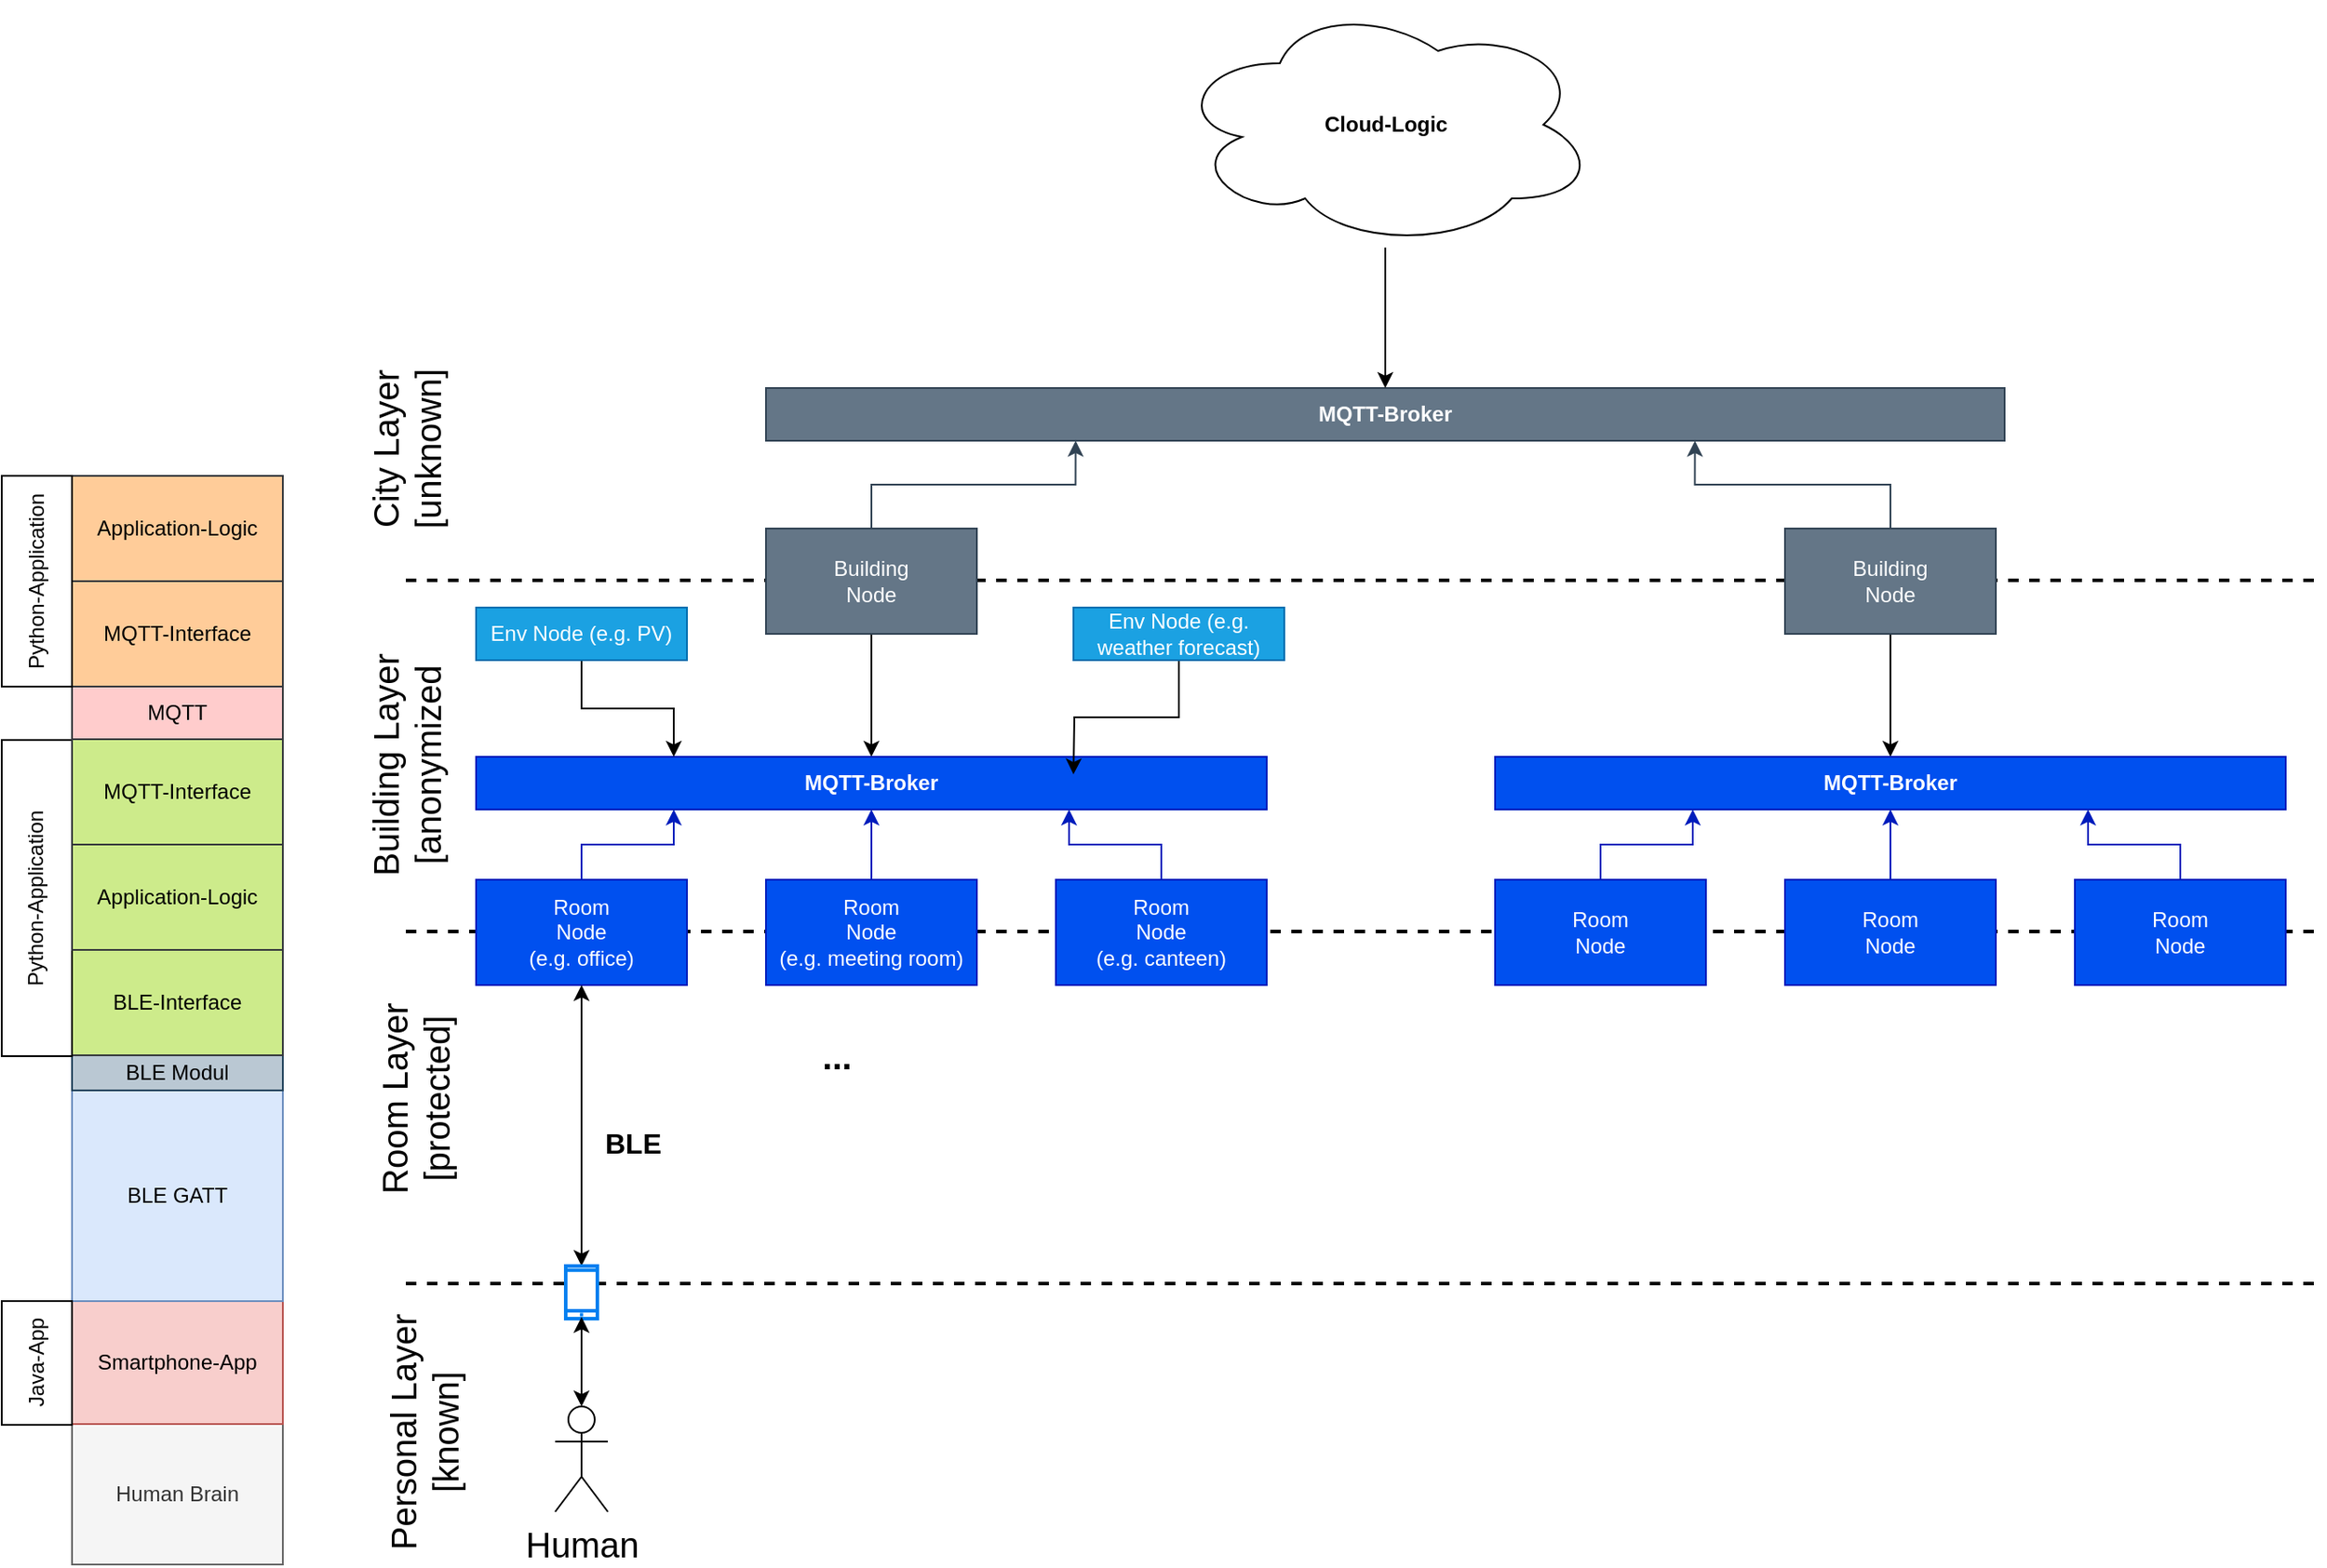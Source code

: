 <mxfile version="14.6.13" type="device"><diagram id="tAsTegHW2SCnjT2M3_fe" name="Seite-1"><mxGraphModel dx="2622" dy="1348" grid="1" gridSize="10" guides="1" tooltips="1" connect="1" arrows="1" fold="1" page="1" pageScale="1" pageWidth="800" pageHeight="300" math="0" shadow="0"><root><mxCell id="0"/><mxCell id="1" parent="0"/><mxCell id="oNeqMWuuo8e0waxfpAXG-1" value="" style="endArrow=none;html=1;fontSize=20;strokeWidth=2;dashed=1;rounded=0;fontFamily=Helvetica;" edge="1" parent="1"><mxGeometry width="50" height="50" relative="1" as="geometry"><mxPoint x="70" y="580" as="sourcePoint"/><mxPoint x="1160" y="580" as="targetPoint"/></mxGeometry></mxCell><mxCell id="oNeqMWuuo8e0waxfpAXG-2" value="" style="endArrow=none;html=1;fontSize=20;strokeWidth=2;dashed=1;rounded=0;fontFamily=Helvetica;" edge="1" parent="1"><mxGeometry width="50" height="50" relative="1" as="geometry"><mxPoint x="70" y="379.5" as="sourcePoint"/><mxPoint x="1160" y="379.5" as="targetPoint"/></mxGeometry></mxCell><mxCell id="oNeqMWuuo8e0waxfpAXG-3" value="" style="endArrow=none;html=1;fontSize=20;strokeWidth=2;dashed=1;rounded=0;fontFamily=Helvetica;" edge="1" parent="1"><mxGeometry width="50" height="50" relative="1" as="geometry"><mxPoint x="70" y="179.5" as="sourcePoint"/><mxPoint x="1160" y="179.5" as="targetPoint"/></mxGeometry></mxCell><mxCell id="oNeqMWuuo8e0waxfpAXG-4" style="edgeStyle=orthogonalEdgeStyle;rounded=0;orthogonalLoop=1;jettySize=auto;html=1;entryX=0.25;entryY=1;entryDx=0;entryDy=0;fillColor=#0050ef;strokeColor=#001DBC;fontFamily=Helvetica;" edge="1" parent="1" source="oNeqMWuuo8e0waxfpAXG-5" target="oNeqMWuuo8e0waxfpAXG-13"><mxGeometry relative="1" as="geometry"/></mxCell><mxCell id="oNeqMWuuo8e0waxfpAXG-5" value="&lt;div&gt;Room&lt;/div&gt;&lt;div&gt;Node&lt;br&gt;&lt;/div&gt;&lt;div&gt;(e.g. office)&lt;/div&gt;" style="rounded=0;whiteSpace=wrap;html=1;fillColor=#0050ef;fontColor=#ffffff;strokeColor=#001DBC;fontFamily=Helvetica;" vertex="1" parent="1"><mxGeometry x="110" y="350" width="120" height="60" as="geometry"/></mxCell><mxCell id="oNeqMWuuo8e0waxfpAXG-6" style="edgeStyle=orthogonalEdgeStyle;rounded=0;orthogonalLoop=1;jettySize=auto;html=1;exitX=0.5;exitY=0;exitDx=0;exitDy=0;entryX=0.5;entryY=1;entryDx=0;entryDy=0;fillColor=#0050ef;strokeColor=#001DBC;fontFamily=Helvetica;" edge="1" parent="1" source="oNeqMWuuo8e0waxfpAXG-7" target="oNeqMWuuo8e0waxfpAXG-13"><mxGeometry relative="1" as="geometry"/></mxCell><mxCell id="oNeqMWuuo8e0waxfpAXG-7" value="&lt;div&gt;Room&lt;/div&gt;&lt;div&gt;Node&lt;br&gt;&lt;/div&gt;&lt;div&gt;(e.g. meeting room)&lt;/div&gt;" style="rounded=0;whiteSpace=wrap;html=1;fillColor=#0050ef;fontColor=#ffffff;strokeColor=#001DBC;fontFamily=Helvetica;" vertex="1" parent="1"><mxGeometry x="275" y="350" width="120" height="60" as="geometry"/></mxCell><mxCell id="oNeqMWuuo8e0waxfpAXG-8" style="edgeStyle=orthogonalEdgeStyle;rounded=0;orthogonalLoop=1;jettySize=auto;html=1;exitX=0.5;exitY=0;exitDx=0;exitDy=0;entryX=0.75;entryY=1;entryDx=0;entryDy=0;fillColor=#0050ef;strokeColor=#001DBC;fontFamily=Helvetica;" edge="1" parent="1" source="oNeqMWuuo8e0waxfpAXG-9" target="oNeqMWuuo8e0waxfpAXG-13"><mxGeometry relative="1" as="geometry"/></mxCell><mxCell id="oNeqMWuuo8e0waxfpAXG-9" value="&lt;div&gt;Room&lt;/div&gt;&lt;div&gt;Node&lt;br&gt;&lt;/div&gt;&lt;div&gt;(e.g. canteen)&lt;/div&gt;" style="rounded=0;whiteSpace=wrap;html=1;fillColor=#0050ef;fontColor=#ffffff;strokeColor=#001DBC;fontFamily=Helvetica;" vertex="1" parent="1"><mxGeometry x="440" y="350" width="120" height="60" as="geometry"/></mxCell><mxCell id="oNeqMWuuo8e0waxfpAXG-10" style="edgeStyle=orthogonalEdgeStyle;rounded=0;orthogonalLoop=1;jettySize=auto;html=1;entryX=0.5;entryY=0;entryDx=0;entryDy=0;fontFamily=Helvetica;" edge="1" parent="1" source="oNeqMWuuo8e0waxfpAXG-12" target="oNeqMWuuo8e0waxfpAXG-13"><mxGeometry relative="1" as="geometry"/></mxCell><mxCell id="oNeqMWuuo8e0waxfpAXG-11" style="edgeStyle=orthogonalEdgeStyle;rounded=0;orthogonalLoop=1;jettySize=auto;html=1;entryX=0.25;entryY=1;entryDx=0;entryDy=0;fillColor=#647687;strokeColor=#314354;fontFamily=Helvetica;" edge="1" parent="1" source="oNeqMWuuo8e0waxfpAXG-12" target="oNeqMWuuo8e0waxfpAXG-24"><mxGeometry relative="1" as="geometry"/></mxCell><mxCell id="oNeqMWuuo8e0waxfpAXG-12" value="&lt;div&gt;Building &lt;br&gt;&lt;/div&gt;&lt;div&gt;Node&lt;/div&gt;" style="rounded=0;whiteSpace=wrap;html=1;fillColor=#647687;fontColor=#ffffff;strokeColor=#314354;fontFamily=Helvetica;" vertex="1" parent="1"><mxGeometry x="275" y="150" width="120" height="60" as="geometry"/></mxCell><mxCell id="oNeqMWuuo8e0waxfpAXG-13" value="MQTT-Broker" style="rounded=0;whiteSpace=wrap;html=1;fillColor=#0050ef;fontColor=#ffffff;strokeColor=#001DBC;fontStyle=1;fontFamily=Helvetica;" vertex="1" parent="1"><mxGeometry x="110" y="280" width="450" height="30" as="geometry"/></mxCell><mxCell id="oNeqMWuuo8e0waxfpAXG-14" style="edgeStyle=orthogonalEdgeStyle;rounded=0;orthogonalLoop=1;jettySize=auto;html=1;entryX=0.25;entryY=1;entryDx=0;entryDy=0;fillColor=#0050ef;strokeColor=#001DBC;fontFamily=Helvetica;" edge="1" parent="1" source="oNeqMWuuo8e0waxfpAXG-15" target="oNeqMWuuo8e0waxfpAXG-23"><mxGeometry relative="1" as="geometry"/></mxCell><mxCell id="oNeqMWuuo8e0waxfpAXG-15" value="&lt;div&gt;Room&lt;/div&gt;&lt;div&gt;Node&lt;br&gt;&lt;/div&gt;" style="rounded=0;whiteSpace=wrap;html=1;fillColor=#0050ef;fontColor=#ffffff;strokeColor=#001DBC;fontFamily=Helvetica;" vertex="1" parent="1"><mxGeometry x="690" y="350" width="120" height="60" as="geometry"/></mxCell><mxCell id="oNeqMWuuo8e0waxfpAXG-16" style="edgeStyle=orthogonalEdgeStyle;rounded=0;orthogonalLoop=1;jettySize=auto;html=1;exitX=0.5;exitY=0;exitDx=0;exitDy=0;entryX=0.5;entryY=1;entryDx=0;entryDy=0;fillColor=#0050ef;strokeColor=#001DBC;fontFamily=Helvetica;" edge="1" parent="1" source="oNeqMWuuo8e0waxfpAXG-17" target="oNeqMWuuo8e0waxfpAXG-23"><mxGeometry relative="1" as="geometry"/></mxCell><mxCell id="oNeqMWuuo8e0waxfpAXG-17" value="&lt;div&gt;Room&lt;/div&gt;&lt;div&gt;Node&lt;br&gt;&lt;/div&gt;" style="rounded=0;whiteSpace=wrap;html=1;fillColor=#0050ef;fontColor=#ffffff;strokeColor=#001DBC;fontFamily=Helvetica;" vertex="1" parent="1"><mxGeometry x="855" y="350" width="120" height="60" as="geometry"/></mxCell><mxCell id="oNeqMWuuo8e0waxfpAXG-18" style="edgeStyle=orthogonalEdgeStyle;rounded=0;orthogonalLoop=1;jettySize=auto;html=1;exitX=0.5;exitY=0;exitDx=0;exitDy=0;entryX=0.75;entryY=1;entryDx=0;entryDy=0;fillColor=#0050ef;strokeColor=#001DBC;fontFamily=Helvetica;" edge="1" parent="1" source="oNeqMWuuo8e0waxfpAXG-19" target="oNeqMWuuo8e0waxfpAXG-23"><mxGeometry relative="1" as="geometry"/></mxCell><mxCell id="oNeqMWuuo8e0waxfpAXG-19" value="&lt;div&gt;Room&lt;/div&gt;&lt;div&gt;Node&lt;br&gt;&lt;/div&gt;" style="rounded=0;whiteSpace=wrap;html=1;fillColor=#0050ef;fontColor=#ffffff;strokeColor=#001DBC;fontFamily=Helvetica;" vertex="1" parent="1"><mxGeometry x="1020" y="350" width="120" height="60" as="geometry"/></mxCell><mxCell id="oNeqMWuuo8e0waxfpAXG-20" style="edgeStyle=orthogonalEdgeStyle;rounded=0;orthogonalLoop=1;jettySize=auto;html=1;entryX=0.5;entryY=0;entryDx=0;entryDy=0;fontFamily=Helvetica;" edge="1" parent="1" source="oNeqMWuuo8e0waxfpAXG-22" target="oNeqMWuuo8e0waxfpAXG-23"><mxGeometry relative="1" as="geometry"/></mxCell><mxCell id="oNeqMWuuo8e0waxfpAXG-21" style="edgeStyle=orthogonalEdgeStyle;rounded=0;orthogonalLoop=1;jettySize=auto;html=1;entryX=0.75;entryY=1;entryDx=0;entryDy=0;fillColor=#647687;strokeColor=#314354;fontFamily=Helvetica;" edge="1" parent="1" source="oNeqMWuuo8e0waxfpAXG-22" target="oNeqMWuuo8e0waxfpAXG-24"><mxGeometry relative="1" as="geometry"/></mxCell><mxCell id="oNeqMWuuo8e0waxfpAXG-22" value="&lt;div&gt;Building &lt;br&gt;&lt;/div&gt;&lt;div&gt;Node&lt;/div&gt;" style="rounded=0;whiteSpace=wrap;html=1;fillColor=#647687;fontColor=#ffffff;strokeColor=#314354;fontFamily=Helvetica;" vertex="1" parent="1"><mxGeometry x="855" y="150" width="120" height="60" as="geometry"/></mxCell><mxCell id="oNeqMWuuo8e0waxfpAXG-23" value="MQTT-Broker" style="rounded=0;whiteSpace=wrap;html=1;fillColor=#0050ef;fontColor=#ffffff;strokeColor=#001DBC;fontStyle=1;fontFamily=Helvetica;" vertex="1" parent="1"><mxGeometry x="690" y="280" width="450" height="30" as="geometry"/></mxCell><mxCell id="oNeqMWuuo8e0waxfpAXG-24" value="MQTT-Broker" style="rounded=0;whiteSpace=wrap;html=1;fillColor=#647687;fontColor=#ffffff;strokeColor=#314354;fontStyle=1;fontFamily=Helvetica;" vertex="1" parent="1"><mxGeometry x="275" y="70" width="705" height="30" as="geometry"/></mxCell><mxCell id="oNeqMWuuo8e0waxfpAXG-25" style="edgeStyle=orthogonalEdgeStyle;rounded=0;orthogonalLoop=1;jettySize=auto;html=1;startArrow=classic;startFill=1;fontFamily=Helvetica;" edge="1" parent="1" source="oNeqMWuuo8e0waxfpAXG-26" target="oNeqMWuuo8e0waxfpAXG-5"><mxGeometry relative="1" as="geometry"/></mxCell><mxCell id="oNeqMWuuo8e0waxfpAXG-26" value="" style="html=1;verticalLabelPosition=bottom;align=center;labelBackgroundColor=#ffffff;verticalAlign=top;strokeWidth=2;strokeColor=#0080F0;shadow=0;dashed=0;shape=mxgraph.ios7.icons.smartphone;fontFamily=Helvetica;" vertex="1" parent="1"><mxGeometry x="161" y="570" width="18" height="30" as="geometry"/></mxCell><mxCell id="oNeqMWuuo8e0waxfpAXG-27" value="&lt;div style=&quot;font-size: 16px;&quot;&gt;BLE&lt;/div&gt;" style="text;html=1;align=center;verticalAlign=middle;resizable=0;points=[];autosize=1;strokeColor=none;fillColor=none;fontStyle=1;fontSize=16;fontFamily=Helvetica;" vertex="1" parent="1"><mxGeometry x="174" y="490" width="50" height="20" as="geometry"/></mxCell><mxCell id="oNeqMWuuo8e0waxfpAXG-28" value="..." style="text;html=1;align=center;verticalAlign=middle;resizable=0;points=[];autosize=1;strokeColor=none;fillColor=none;fontSize=20;fontStyle=1;fontFamily=Helvetica;" vertex="1" parent="1"><mxGeometry x="300" y="435" width="30" height="30" as="geometry"/></mxCell><mxCell id="oNeqMWuuo8e0waxfpAXG-29" value="&lt;div&gt;Building Layer&lt;/div&gt;&lt;div&gt;[anonymized&lt;br&gt;&lt;/div&gt;" style="text;html=1;align=center;verticalAlign=middle;resizable=0;points=[];autosize=1;strokeColor=none;fillColor=none;fontSize=20;rotation=-90;fontFamily=Helvetica;" vertex="1" parent="1"><mxGeometry y="260" width="140" height="50" as="geometry"/></mxCell><mxCell id="oNeqMWuuo8e0waxfpAXG-30" value="&lt;div&gt;City Layer&lt;/div&gt;&lt;div&gt;[unknown]&lt;br&gt;&lt;/div&gt;" style="text;html=1;align=center;verticalAlign=middle;resizable=0;points=[];autosize=1;strokeColor=none;fillColor=none;fontSize=20;rotation=-90;fontFamily=Helvetica;" vertex="1" parent="1"><mxGeometry x="15" y="80" width="110" height="50" as="geometry"/></mxCell><mxCell id="oNeqMWuuo8e0waxfpAXG-31" value="&lt;div&gt;Room Layer&lt;/div&gt;&lt;div&gt;[protected]&lt;br&gt;&lt;/div&gt;" style="text;html=1;align=center;verticalAlign=middle;resizable=0;points=[];autosize=1;strokeColor=none;fillColor=none;fontSize=20;rotation=-90;fontFamily=Helvetica;" vertex="1" parent="1"><mxGeometry x="15" y="450" width="120" height="50" as="geometry"/></mxCell><mxCell id="oNeqMWuuo8e0waxfpAXG-32" value="&lt;div&gt;Personal Layer&lt;/div&gt;&lt;div&gt;[known]&lt;br&gt;&lt;/div&gt;" style="text;html=1;align=center;verticalAlign=middle;resizable=0;points=[];autosize=1;strokeColor=none;fillColor=none;fontSize=20;rotation=-90;fontFamily=Helvetica;" vertex="1" parent="1"><mxGeometry x="5" y="640" width="150" height="50" as="geometry"/></mxCell><mxCell id="oNeqMWuuo8e0waxfpAXG-33" style="edgeStyle=orthogonalEdgeStyle;rounded=0;orthogonalLoop=1;jettySize=auto;html=1;entryX=0.5;entryY=0.967;entryDx=0;entryDy=0;entryPerimeter=0;fontSize=20;startArrow=classic;startFill=1;strokeWidth=1;fontFamily=Helvetica;" edge="1" parent="1" source="oNeqMWuuo8e0waxfpAXG-34" target="oNeqMWuuo8e0waxfpAXG-26"><mxGeometry relative="1" as="geometry"/></mxCell><mxCell id="oNeqMWuuo8e0waxfpAXG-34" value="&lt;div&gt;Human&lt;/div&gt;" style="shape=umlActor;verticalLabelPosition=bottom;verticalAlign=top;html=1;outlineConnect=0;fontSize=20;fontFamily=Helvetica;" vertex="1" parent="1"><mxGeometry x="155" y="650" width="30" height="60" as="geometry"/></mxCell><mxCell id="oNeqMWuuo8e0waxfpAXG-36" value="Human Brain" style="rounded=0;whiteSpace=wrap;html=1;fillColor=#f5f5f5;strokeColor=#666666;fontColor=#333333;" vertex="1" parent="1"><mxGeometry x="-120" y="660" width="120" height="80" as="geometry"/></mxCell><mxCell id="oNeqMWuuo8e0waxfpAXG-37" value="Smartphone-App" style="rounded=0;whiteSpace=wrap;html=1;fillColor=#f8cecc;strokeColor=#b85450;" vertex="1" parent="1"><mxGeometry x="-120" y="590" width="120" height="70" as="geometry"/></mxCell><mxCell id="oNeqMWuuo8e0waxfpAXG-38" value="BLE GATT" style="rounded=0;whiteSpace=wrap;html=1;fillColor=#dae8fc;strokeColor=#6c8ebf;" vertex="1" parent="1"><mxGeometry x="-120" y="470" width="120" height="120" as="geometry"/></mxCell><mxCell id="oNeqMWuuo8e0waxfpAXG-39" value="BLE Modul" style="rounded=0;whiteSpace=wrap;html=1;fillColor=#bac8d3;strokeColor=#23445d;" vertex="1" parent="1"><mxGeometry x="-120" y="450" width="120" height="20" as="geometry"/></mxCell><mxCell id="oNeqMWuuo8e0waxfpAXG-40" value="BLE-Interface" style="rounded=0;whiteSpace=wrap;html=1;fillColor=#cdeb8b;strokeColor=#36393d;" vertex="1" parent="1"><mxGeometry x="-120" y="390" width="120" height="60" as="geometry"/></mxCell><mxCell id="oNeqMWuuo8e0waxfpAXG-41" value="Python-Application" style="rounded=0;whiteSpace=wrap;html=1;textDirection=ltr;rotation=-90;" vertex="1" parent="1"><mxGeometry x="-230.04" y="340.46" width="180.07" height="40" as="geometry"/></mxCell><mxCell id="oNeqMWuuo8e0waxfpAXG-42" value="Application-Logic" style="rounded=0;whiteSpace=wrap;html=1;fillColor=#cdeb8b;strokeColor=#36393d;" vertex="1" parent="1"><mxGeometry x="-120" y="330" width="120" height="60" as="geometry"/></mxCell><mxCell id="oNeqMWuuo8e0waxfpAXG-43" value="MQTT-Interface" style="rounded=0;whiteSpace=wrap;html=1;fillColor=#cdeb8b;strokeColor=#36393d;" vertex="1" parent="1"><mxGeometry x="-120" y="270" width="120" height="60" as="geometry"/></mxCell><mxCell id="oNeqMWuuo8e0waxfpAXG-44" value="MQTT" style="rounded=0;whiteSpace=wrap;html=1;fillColor=#ffcccc;strokeColor=#36393d;" vertex="1" parent="1"><mxGeometry x="-120" y="240" width="120" height="30" as="geometry"/></mxCell><mxCell id="oNeqMWuuo8e0waxfpAXG-45" value="Java-App" style="rounded=0;whiteSpace=wrap;html=1;textDirection=ltr;rotation=-90;" vertex="1" parent="1"><mxGeometry x="-175.26" y="605.23" width="70.51" height="40" as="geometry"/></mxCell><mxCell id="oNeqMWuuo8e0waxfpAXG-46" value="MQTT-Interface" style="rounded=0;whiteSpace=wrap;html=1;fillColor=#ffcc99;strokeColor=#36393d;" vertex="1" parent="1"><mxGeometry x="-120" y="180" width="120" height="60" as="geometry"/></mxCell><mxCell id="oNeqMWuuo8e0waxfpAXG-47" value="Application-Logic" style="rounded=0;whiteSpace=wrap;html=1;fillColor=#ffcc99;strokeColor=#36393d;" vertex="1" parent="1"><mxGeometry x="-120" y="120" width="120" height="60" as="geometry"/></mxCell><mxCell id="oNeqMWuuo8e0waxfpAXG-48" value="Python-Application" style="rounded=0;whiteSpace=wrap;html=1;textDirection=ltr;rotation=-90;" vertex="1" parent="1"><mxGeometry x="-200.02" y="160.02" width="120.04" height="40" as="geometry"/></mxCell><mxCell id="oNeqMWuuo8e0waxfpAXG-50" style="edgeStyle=orthogonalEdgeStyle;rounded=0;orthogonalLoop=1;jettySize=auto;html=1;" edge="1" parent="1" source="oNeqMWuuo8e0waxfpAXG-49" target="oNeqMWuuo8e0waxfpAXG-24"><mxGeometry relative="1" as="geometry"/></mxCell><mxCell id="oNeqMWuuo8e0waxfpAXG-49" value="&lt;b&gt;Cloud-Logic&lt;/b&gt;" style="ellipse;shape=cloud;whiteSpace=wrap;html=1;" vertex="1" parent="1"><mxGeometry x="507.5" y="-150" width="240" height="140" as="geometry"/></mxCell><mxCell id="oNeqMWuuo8e0waxfpAXG-52" style="edgeStyle=orthogonalEdgeStyle;rounded=0;orthogonalLoop=1;jettySize=auto;html=1;entryX=0.25;entryY=0;entryDx=0;entryDy=0;" edge="1" parent="1" source="oNeqMWuuo8e0waxfpAXG-51" target="oNeqMWuuo8e0waxfpAXG-13"><mxGeometry relative="1" as="geometry"/></mxCell><mxCell id="oNeqMWuuo8e0waxfpAXG-51" value="Env Node (e.g. PV)" style="whiteSpace=wrap;html=1;fillColor=#1ba1e2;strokeColor=#006EAF;fontColor=#ffffff;" vertex="1" parent="1"><mxGeometry x="110" y="195.01" width="120" height="29.98" as="geometry"/></mxCell><mxCell id="oNeqMWuuo8e0waxfpAXG-54" style="edgeStyle=orthogonalEdgeStyle;rounded=0;orthogonalLoop=1;jettySize=auto;html=1;exitX=0.5;exitY=1;exitDx=0;exitDy=0;" edge="1" parent="1" source="oNeqMWuuo8e0waxfpAXG-53"><mxGeometry relative="1" as="geometry"><mxPoint x="450" y="290" as="targetPoint"/></mxGeometry></mxCell><mxCell id="oNeqMWuuo8e0waxfpAXG-53" value="Env Node (e.g. weather forecast)" style="whiteSpace=wrap;html=1;fillColor=#1ba1e2;strokeColor=#006EAF;fontColor=#ffffff;" vertex="1" parent="1"><mxGeometry x="450" y="195.01" width="120" height="29.98" as="geometry"/></mxCell></root></mxGraphModel></diagram></mxfile>